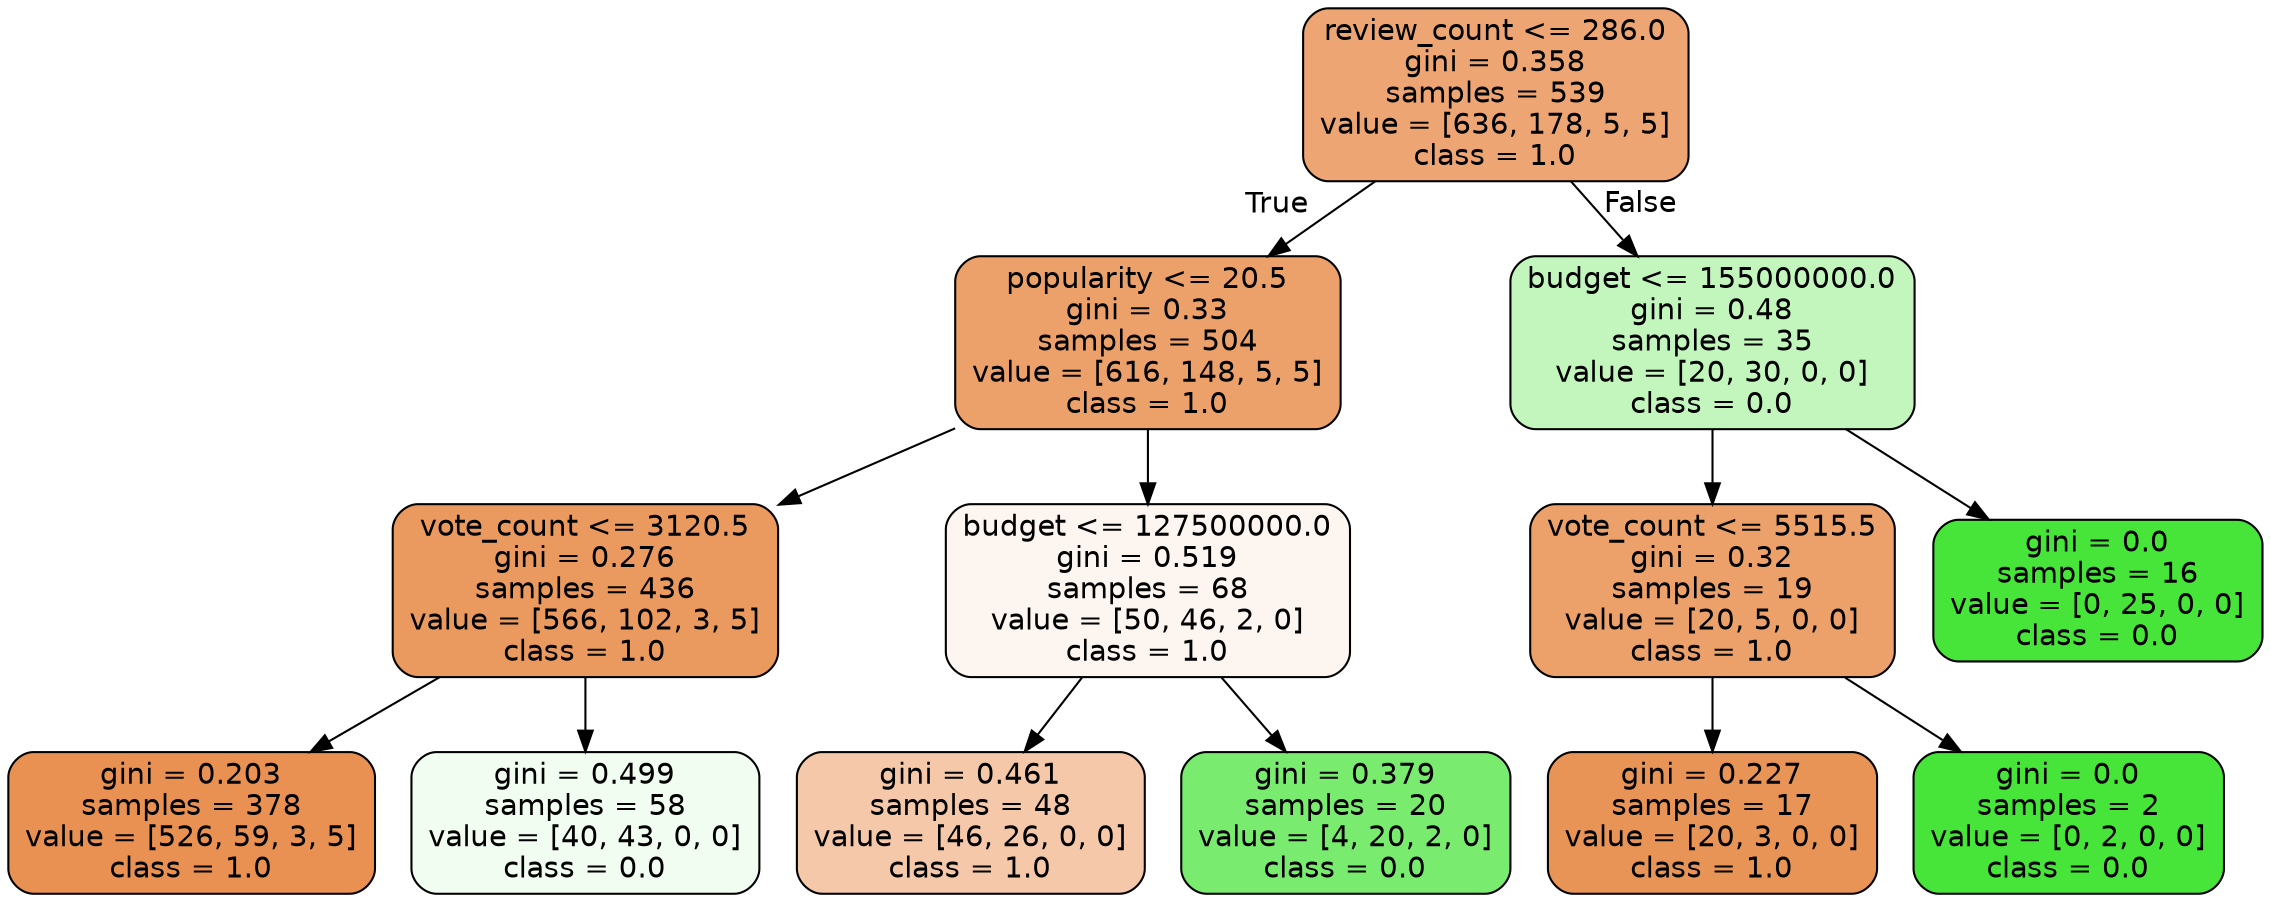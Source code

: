 digraph Tree {
node [shape=box, style="filled, rounded", color="black", fontname=helvetica] ;
edge [fontname=helvetica] ;
0 [label="review_count <= 286.0\ngini = 0.358\nsamples = 539\nvalue = [636, 178, 5, 5]\nclass = 1.0", fillcolor="#eda673"] ;
1 [label="popularity <= 20.5\ngini = 0.33\nsamples = 504\nvalue = [616, 148, 5, 5]\nclass = 1.0", fillcolor="#eca16b"] ;
0 -> 1 [labeldistance=2.5, labelangle=45, headlabel="True"] ;
2 [label="vote_count <= 3120.5\ngini = 0.276\nsamples = 436\nvalue = [566, 102, 3, 5]\nclass = 1.0", fillcolor="#ea995f"] ;
1 -> 2 ;
3 [label="gini = 0.203\nsamples = 378\nvalue = [526, 59, 3, 5]\nclass = 1.0", fillcolor="#e89152"] ;
2 -> 3 ;
4 [label="gini = 0.499\nsamples = 58\nvalue = [40, 43, 0, 0]\nclass = 0.0", fillcolor="#f2fdf1"] ;
2 -> 4 ;
5 [label="budget <= 127500000.0\ngini = 0.519\nsamples = 68\nvalue = [50, 46, 2, 0]\nclass = 1.0", fillcolor="#fdf5f0"] ;
1 -> 5 ;
6 [label="gini = 0.461\nsamples = 48\nvalue = [46, 26, 0, 0]\nclass = 1.0", fillcolor="#f4c8a9"] ;
5 -> 6 ;
7 [label="gini = 0.379\nsamples = 20\nvalue = [4, 20, 2, 0]\nclass = 0.0", fillcolor="#79ec6f"] ;
5 -> 7 ;
8 [label="budget <= 155000000.0\ngini = 0.48\nsamples = 35\nvalue = [20, 30, 0, 0]\nclass = 0.0", fillcolor="#c2f6bd"] ;
0 -> 8 [labeldistance=2.5, labelangle=-45, headlabel="False"] ;
9 [label="vote_count <= 5515.5\ngini = 0.32\nsamples = 19\nvalue = [20, 5, 0, 0]\nclass = 1.0", fillcolor="#eca06a"] ;
8 -> 9 ;
10 [label="gini = 0.227\nsamples = 17\nvalue = [20, 3, 0, 0]\nclass = 1.0", fillcolor="#e99457"] ;
9 -> 10 ;
11 [label="gini = 0.0\nsamples = 2\nvalue = [0, 2, 0, 0]\nclass = 0.0", fillcolor="#47e539"] ;
9 -> 11 ;
12 [label="gini = 0.0\nsamples = 16\nvalue = [0, 25, 0, 0]\nclass = 0.0", fillcolor="#47e539"] ;
8 -> 12 ;
}